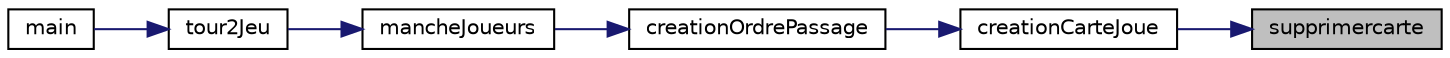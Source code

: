 digraph "supprimercarte"
{
 // INTERACTIVE_SVG=YES
 // LATEX_PDF_SIZE
  edge [fontname="Helvetica",fontsize="10",labelfontname="Helvetica",labelfontsize="10"];
  node [fontname="Helvetica",fontsize="10",shape=record];
  rankdir="RL";
  Node1 [label="supprimercarte",height=0.2,width=0.4,color="black", fillcolor="grey75", style="filled", fontcolor="black",tooltip=": Enlève une carte choisie d'un tableau de carte"];
  Node1 -> Node2 [dir="back",color="midnightblue",fontsize="10",style="solid",fontname="Helvetica"];
  Node2 [label="creationCarteJoue",height=0.2,width=0.4,color="black", fillcolor="white", style="filled",URL="$creation_8c.html#a6e4331abce43c1b9a445b40f7a176d60",tooltip=": Permet selon le type(bot/humain) de joueur d'attribuer une carte Jouée"];
  Node2 -> Node3 [dir="back",color="midnightblue",fontsize="10",style="solid",fontname="Helvetica"];
  Node3 [label="creationOrdrePassage",height=0.2,width=0.4,color="black", fillcolor="white", style="filled",URL="$creation_8c.html#aff378f4aefd1cab6793ed7c4e0d2b81f",tooltip=": Permet selon la création d'un tableau de joueur OrdrePassage selon sa carte jouée"];
  Node3 -> Node4 [dir="back",color="midnightblue",fontsize="10",style="solid",fontname="Helvetica"];
  Node4 [label="mancheJoueurs",height=0.2,width=0.4,color="black", fillcolor="white", style="filled",URL="$jeu_8c.html#aafc3c4b5272c83bfd800c4c647debf17",tooltip=": Lance une manche de 10 tours tant que personne atteint le seuil de tête de boeuf"];
  Node4 -> Node5 [dir="back",color="midnightblue",fontsize="10",style="solid",fontname="Helvetica"];
  Node5 [label="tour2Jeu",height=0.2,width=0.4,color="black", fillcolor="white", style="filled",URL="$jeu_8c.html#af93d3121afa95f7a3e7d318fa364f568",tooltip=": Lance le jeu et fait une boucle tant que le jeu n'est pas fini"];
  Node5 -> Node6 [dir="back",color="midnightblue",fontsize="10",style="solid",fontname="Helvetica"];
  Node6 [label="main",height=0.2,width=0.4,color="black", fillcolor="white", style="filled",URL="$main_8c.html#ac4c0f8a8146b128f1b8f920e3a9c3b1e",tooltip=" "];
}
